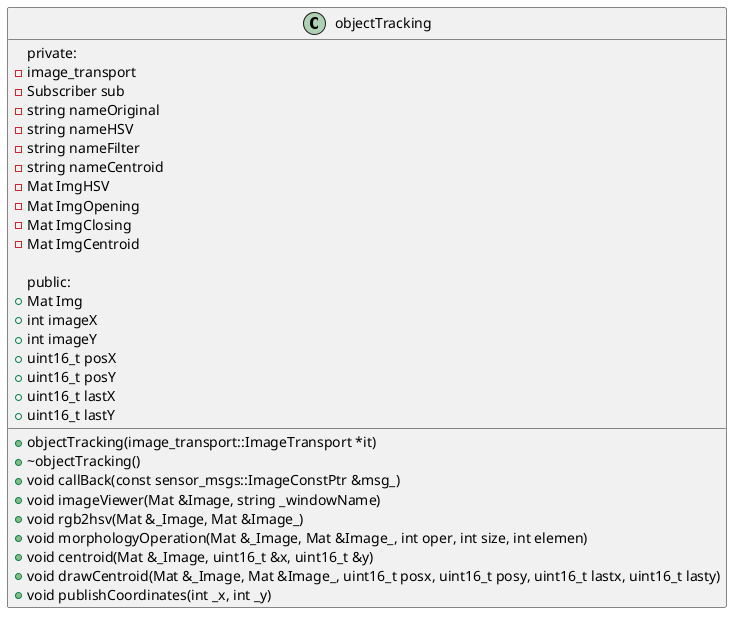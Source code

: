 @startuml object_tracking

class objectTracking
{
private:
    -image_transport
    -Subscriber sub
    -string nameOriginal
    -string nameHSV
    -string nameFilter 
    -string nameCentroid 
    -Mat ImgHSV
    -Mat ImgOpening
    -Mat ImgClosing
    -Mat ImgCentroid

public:
    +Mat Img
    +int imageX
    +int imageY 
    +uint16_t posX 
    +uint16_t posY
    +uint16_t lastX 
    +uint16_t lastY

    +objectTracking(image_transport::ImageTransport *it)
    +~objectTracking()
    +void callBack(const sensor_msgs::ImageConstPtr &msg_)
    +void imageViewer(Mat &Image, string _windowName)
    +void rgb2hsv(Mat &_Image, Mat &Image_)
    +void morphologyOperation(Mat &_Image, Mat &Image_, int oper, int size, int elemen)
    +void centroid(Mat &_Image, uint16_t &x, uint16_t &y)
    +void drawCentroid(Mat &_Image, Mat &Image_, uint16_t posx, uint16_t posy, uint16_t lastx, uint16_t lasty)
    +void publishCoordinates(int _x, int _y)
}
@enduml